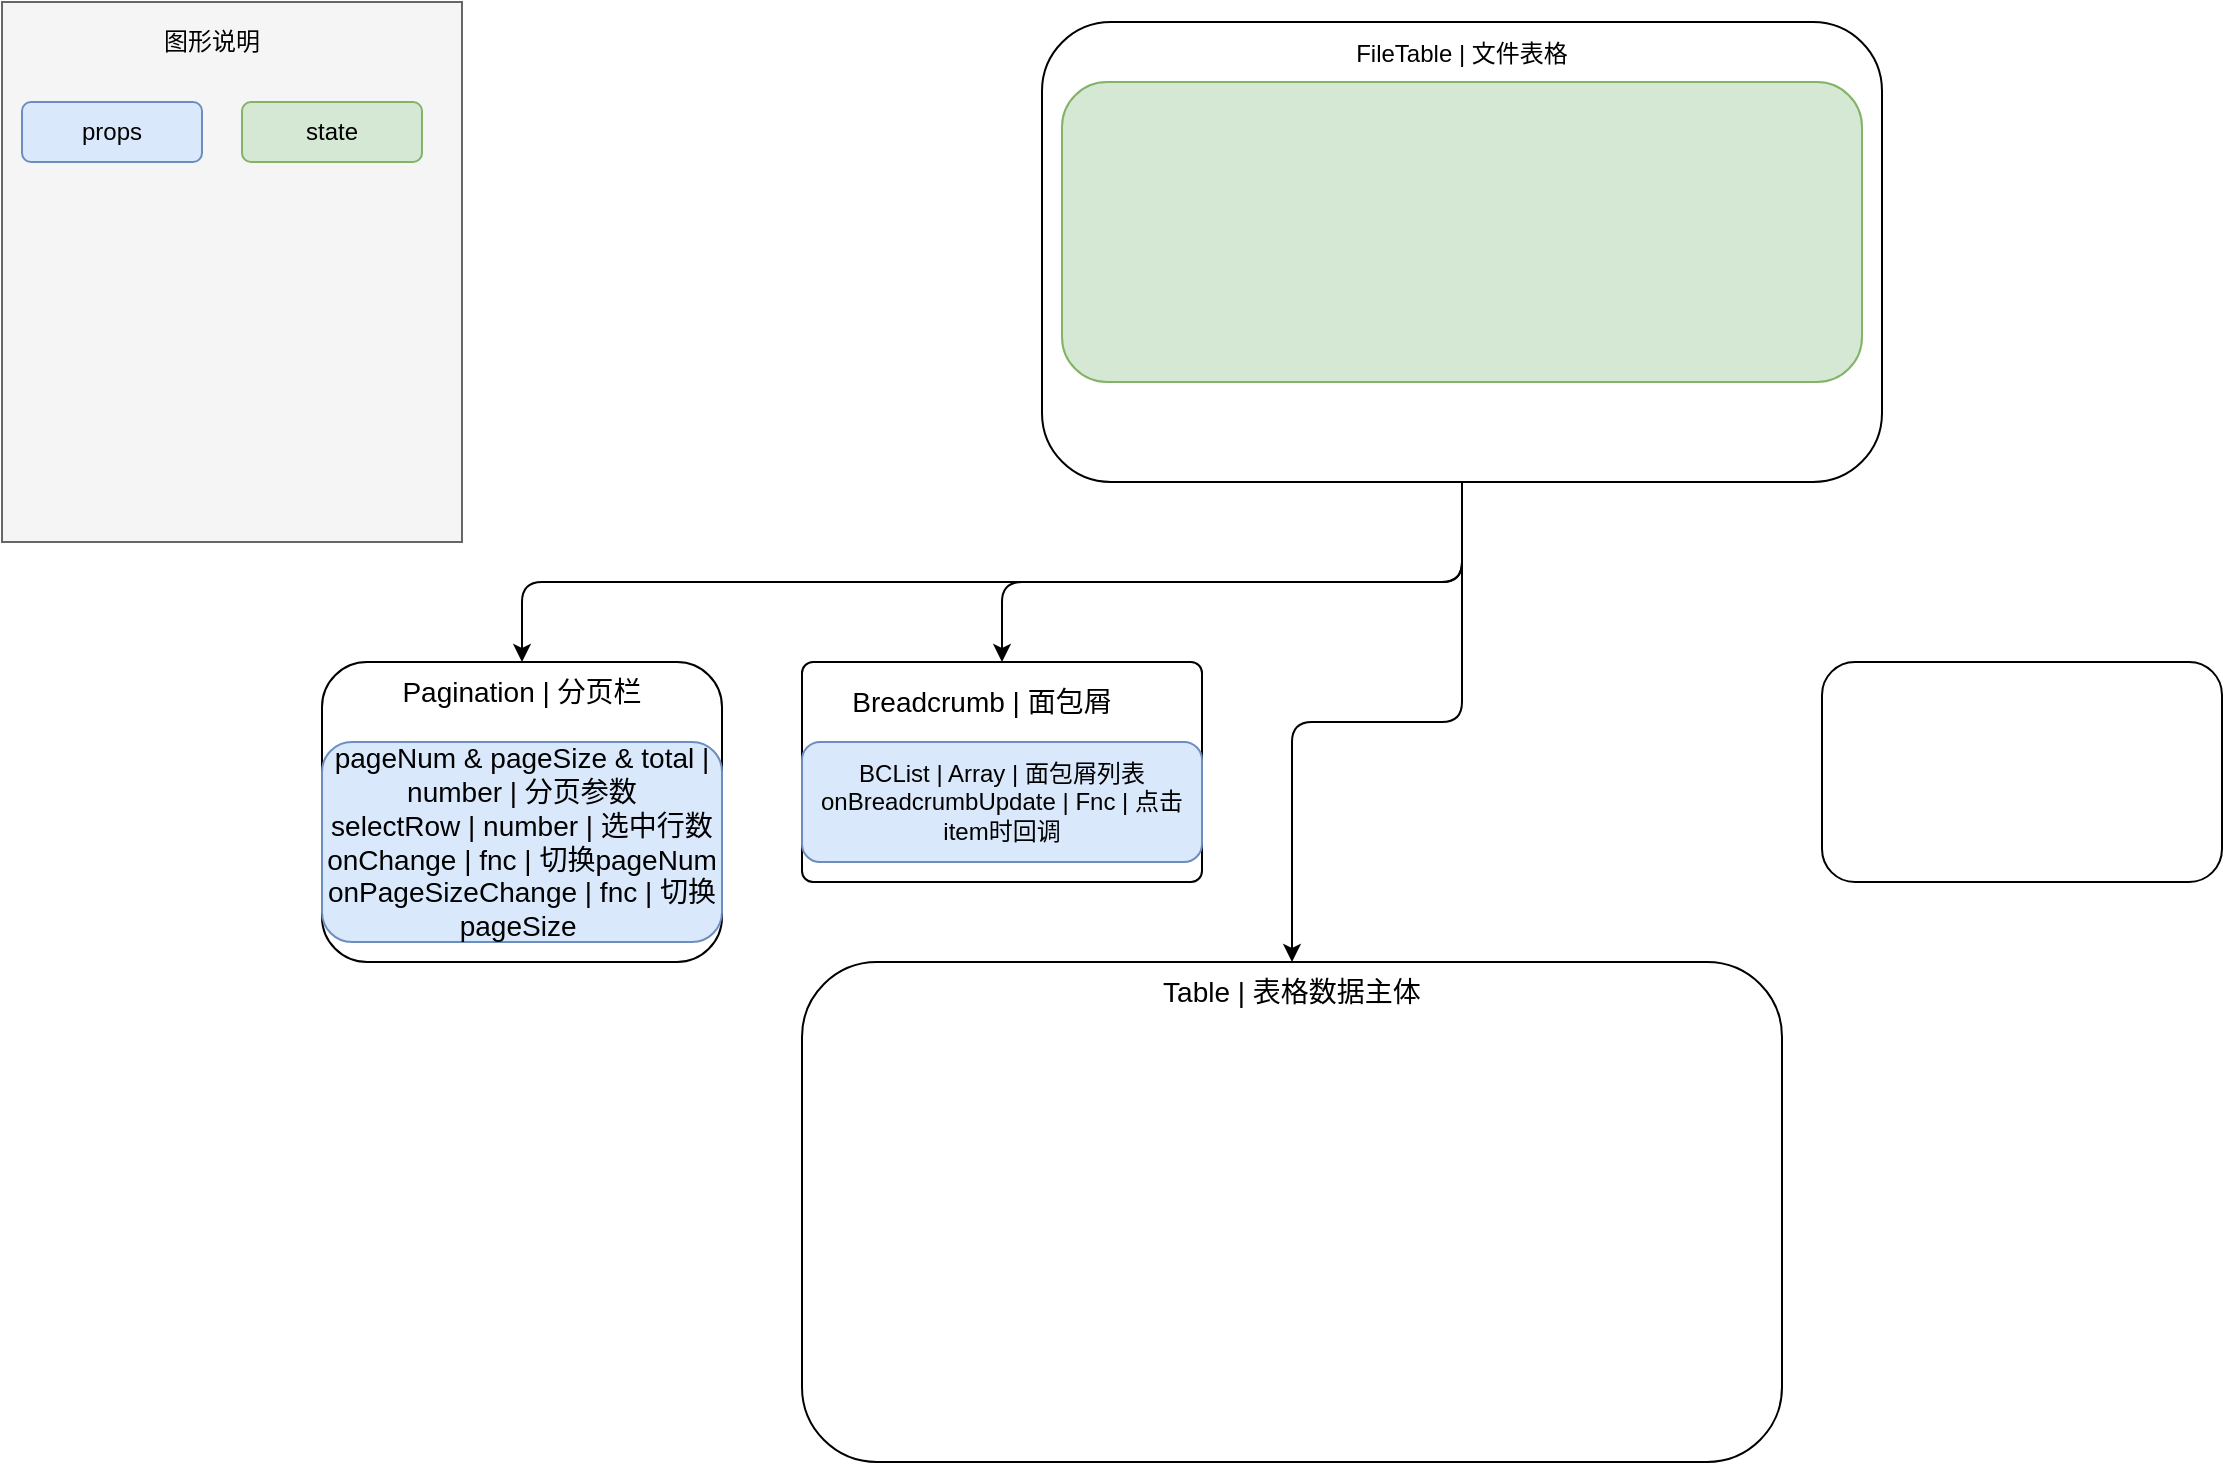 <mxfile version="14.9.6" type="github">
  <diagram id="C5RBs43oDa-KdzZeNtuy" name="Page-1">
    <mxGraphModel dx="980" dy="684" grid="1" gridSize="10" guides="1" tooltips="1" connect="1" arrows="1" fold="1" page="1" pageScale="1" pageWidth="3300" pageHeight="4681" math="0" shadow="0">
      <root>
        <mxCell id="WIyWlLk6GJQsqaUBKTNV-0" />
        <mxCell id="WIyWlLk6GJQsqaUBKTNV-1" parent="WIyWlLk6GJQsqaUBKTNV-0" />
        <mxCell id="lMncDfV_G4PlZs2UEd_V-1" value="" style="rounded=1;whiteSpace=wrap;html=1;" vertex="1" parent="WIyWlLk6GJQsqaUBKTNV-1">
          <mxGeometry x="540" y="70" width="420" height="230" as="geometry" />
        </mxCell>
        <mxCell id="lMncDfV_G4PlZs2UEd_V-3" value="" style="rounded=0;whiteSpace=wrap;html=1;fillColor=#f5f5f5;strokeColor=#666666;fontColor=#333333;" vertex="1" parent="WIyWlLk6GJQsqaUBKTNV-1">
          <mxGeometry x="20" y="60" width="230" height="270" as="geometry" />
        </mxCell>
        <mxCell id="lMncDfV_G4PlZs2UEd_V-5" value="图形说明" style="text;html=1;strokeColor=none;fillColor=none;align=center;verticalAlign=middle;whiteSpace=wrap;rounded=0;" vertex="1" parent="WIyWlLk6GJQsqaUBKTNV-1">
          <mxGeometry x="70" y="70" width="110" height="20" as="geometry" />
        </mxCell>
        <mxCell id="lMncDfV_G4PlZs2UEd_V-6" value="props" style="rounded=1;whiteSpace=wrap;html=1;fillColor=#dae8fc;strokeColor=#6c8ebf;" vertex="1" parent="WIyWlLk6GJQsqaUBKTNV-1">
          <mxGeometry x="30" y="110" width="90" height="30" as="geometry" />
        </mxCell>
        <mxCell id="lMncDfV_G4PlZs2UEd_V-7" value="state" style="rounded=1;whiteSpace=wrap;html=1;fillColor=#d5e8d4;strokeColor=#82b366;" vertex="1" parent="WIyWlLk6GJQsqaUBKTNV-1">
          <mxGeometry x="140" y="110" width="90" height="30" as="geometry" />
        </mxCell>
        <mxCell id="lMncDfV_G4PlZs2UEd_V-14" value="" style="edgeStyle=elbowEdgeStyle;elbow=vertical;endArrow=classic;html=1;exitX=0.5;exitY=1;exitDx=0;exitDy=0;entryX=0.5;entryY=0;entryDx=0;entryDy=0;" edge="1" parent="WIyWlLk6GJQsqaUBKTNV-1" source="lMncDfV_G4PlZs2UEd_V-1" target="lMncDfV_G4PlZs2UEd_V-29">
          <mxGeometry width="50" height="50" relative="1" as="geometry">
            <mxPoint x="750" y="310" as="sourcePoint" />
            <mxPoint x="330" y="390" as="targetPoint" />
            <Array as="points">
              <mxPoint x="310" y="350" />
              <mxPoint x="340" y="410" />
              <mxPoint x="620" y="350" />
            </Array>
          </mxGeometry>
        </mxCell>
        <mxCell id="lMncDfV_G4PlZs2UEd_V-17" value="" style="edgeStyle=elbowEdgeStyle;elbow=vertical;endArrow=classic;html=1;entryX=0.5;entryY=0;entryDx=0;entryDy=0;" edge="1" parent="WIyWlLk6GJQsqaUBKTNV-1" target="lMncDfV_G4PlZs2UEd_V-19">
          <mxGeometry width="50" height="50" relative="1" as="geometry">
            <mxPoint x="750" y="300" as="sourcePoint" />
            <mxPoint x="530" y="390" as="targetPoint" />
            <Array as="points">
              <mxPoint x="660" y="350" />
            </Array>
          </mxGeometry>
        </mxCell>
        <mxCell id="lMncDfV_G4PlZs2UEd_V-18" value="" style="edgeStyle=elbowEdgeStyle;elbow=vertical;endArrow=classic;html=1;entryX=0.5;entryY=0;entryDx=0;entryDy=0;" edge="1" parent="WIyWlLk6GJQsqaUBKTNV-1" target="lMncDfV_G4PlZs2UEd_V-23">
          <mxGeometry width="50" height="50" relative="1" as="geometry">
            <mxPoint x="750" y="300" as="sourcePoint" />
            <mxPoint x="750" y="390" as="targetPoint" />
          </mxGeometry>
        </mxCell>
        <mxCell id="lMncDfV_G4PlZs2UEd_V-19" value="" style="rounded=1;whiteSpace=wrap;html=1;arcSize=5;" vertex="1" parent="WIyWlLk6GJQsqaUBKTNV-1">
          <mxGeometry x="420" y="390" width="200" height="110" as="geometry" />
        </mxCell>
        <mxCell id="lMncDfV_G4PlZs2UEd_V-20" value="Breadcrumb | 面包屑" style="text;html=1;strokeColor=none;fillColor=none;align=center;verticalAlign=middle;whiteSpace=wrap;rounded=0;fontSize=14;" vertex="1" parent="WIyWlLk6GJQsqaUBKTNV-1">
          <mxGeometry x="440" y="400" width="140" height="20" as="geometry" />
        </mxCell>
        <mxCell id="lMncDfV_G4PlZs2UEd_V-22" value="BCList | Array | 面包屑列表&lt;br&gt;onBreadcrumbUpdate | Fnc | 点击item时回调" style="rounded=1;whiteSpace=wrap;html=1;fillColor=#dae8fc;strokeColor=#6c8ebf;" vertex="1" parent="WIyWlLk6GJQsqaUBKTNV-1">
          <mxGeometry x="420" y="430" width="200" height="60" as="geometry" />
        </mxCell>
        <mxCell id="lMncDfV_G4PlZs2UEd_V-23" value="" style="rounded=1;whiteSpace=wrap;html=1;" vertex="1" parent="WIyWlLk6GJQsqaUBKTNV-1">
          <mxGeometry x="420" y="540" width="490" height="250" as="geometry" />
        </mxCell>
        <mxCell id="lMncDfV_G4PlZs2UEd_V-25" value="Table | 表格数据主体" style="text;html=1;strokeColor=none;fillColor=none;align=center;verticalAlign=middle;whiteSpace=wrap;rounded=0;fontSize=14;" vertex="1" parent="WIyWlLk6GJQsqaUBKTNV-1">
          <mxGeometry x="565" y="540" width="200" height="30" as="geometry" />
        </mxCell>
        <mxCell id="lMncDfV_G4PlZs2UEd_V-29" value="" style="rounded=1;whiteSpace=wrap;html=1;fontSize=14;" vertex="1" parent="WIyWlLk6GJQsqaUBKTNV-1">
          <mxGeometry x="180" y="390" width="200" height="150" as="geometry" />
        </mxCell>
        <mxCell id="lMncDfV_G4PlZs2UEd_V-30" value="Pagination | 分页栏" style="text;html=1;strokeColor=none;fillColor=none;align=center;verticalAlign=middle;whiteSpace=wrap;rounded=0;fontSize=14;" vertex="1" parent="WIyWlLk6GJQsqaUBKTNV-1">
          <mxGeometry x="180" y="390" width="200" height="30" as="geometry" />
        </mxCell>
        <mxCell id="lMncDfV_G4PlZs2UEd_V-32" value="&lt;span&gt;pageNum &amp;amp; pageSize &amp;amp; total | number | 分页参数&lt;/span&gt;&lt;br&gt;&lt;span&gt;selectRow | number | 选中行数&lt;/span&gt;&lt;br&gt;&lt;span&gt;onChange | fnc | 切换pageNum&lt;/span&gt;&lt;br&gt;&lt;span&gt;onPageSizeChange | fnc | 切换pageSize&amp;nbsp;&lt;/span&gt;" style="rounded=1;whiteSpace=wrap;html=1;fillColor=#dae8fc;strokeColor=#6c8ebf;fontSize=14;" vertex="1" parent="WIyWlLk6GJQsqaUBKTNV-1">
          <mxGeometry x="180" y="430" width="200" height="100" as="geometry" />
        </mxCell>
        <mxCell id="lMncDfV_G4PlZs2UEd_V-33" value="" style="rounded=1;whiteSpace=wrap;html=1;" vertex="1" parent="WIyWlLk6GJQsqaUBKTNV-1">
          <mxGeometry x="930" y="390" width="200" height="110" as="geometry" />
        </mxCell>
        <mxCell id="lMncDfV_G4PlZs2UEd_V-34" value="&lt;span style=&quot;font-size: 12px&quot;&gt;FileTable | 文件表格&lt;/span&gt;" style="text;html=1;strokeColor=none;fillColor=none;align=center;verticalAlign=middle;whiteSpace=wrap;rounded=0;fontSize=14;" vertex="1" parent="WIyWlLk6GJQsqaUBKTNV-1">
          <mxGeometry x="650" y="70" width="200" height="30" as="geometry" />
        </mxCell>
        <mxCell id="lMncDfV_G4PlZs2UEd_V-35" value="" style="rounded=1;whiteSpace=wrap;html=1;fillColor=#d5e8d4;strokeColor=#82b366;fontSize=14;" vertex="1" parent="WIyWlLk6GJQsqaUBKTNV-1">
          <mxGeometry x="550" y="100" width="400" height="150" as="geometry" />
        </mxCell>
      </root>
    </mxGraphModel>
  </diagram>
</mxfile>
